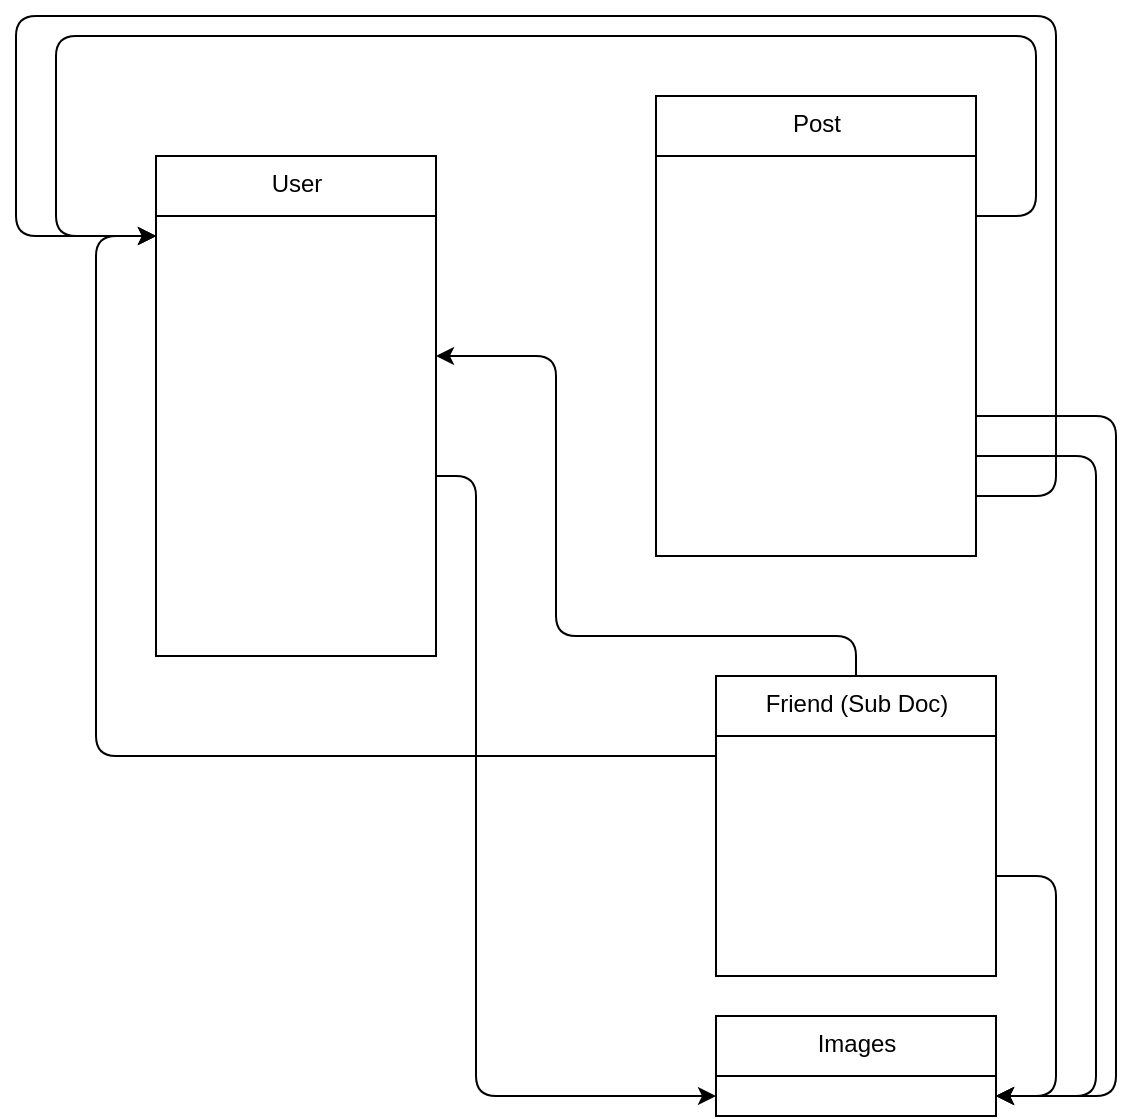 <mxfile>
    <diagram id="hG5b_Shiqk1ZeHrBUxI9" name="Page-1">
        <mxGraphModel dx="1475" dy="645" grid="1" gridSize="10" guides="1" tooltips="1" connect="1" arrows="1" fold="1" page="1" pageScale="1" pageWidth="850" pageHeight="1100" math="0" shadow="0">
            <root>
                <mxCell id="0"/>
                <mxCell id="1" parent="0"/>
                <mxCell id="2" value="User" style="swimlane;fontStyle=0;align=center;verticalAlign=top;childLayout=stackLayout;horizontal=1;startSize=30;horizontalStack=0;resizeParent=1;resizeParentMax=0;resizeLast=0;collapsible=0;marginBottom=0;html=1;" parent="1" vertex="1">
                    <mxGeometry x="200" y="90" width="140" height="250" as="geometry"/>
                </mxCell>
                <mxCell id="5" value="&lt;font color=&quot;#ffffff&quot;&gt;_id : String&lt;/font&gt;" style="text;html=1;strokeColor=none;fillColor=none;align=left;verticalAlign=middle;spacingLeft=4;spacingRight=4;overflow=hidden;rotatable=0;points=[[0,0.5],[1,0.5]];portConstraint=eastwest;fontColor=#808080;" parent="2" vertex="1">
                    <mxGeometry y="30" width="140" height="20" as="geometry"/>
                </mxCell>
                <mxCell id="11" value="firstName : String" style="text;html=1;strokeColor=none;fillColor=none;align=left;verticalAlign=middle;spacingLeft=4;spacingRight=4;overflow=hidden;rotatable=0;points=[[0,0.5],[1,0.5]];portConstraint=eastwest;fontColor=#FFFFFF;" parent="2" vertex="1">
                    <mxGeometry y="50" width="140" height="20" as="geometry"/>
                </mxCell>
                <mxCell id="12" value="lastName: String" style="text;html=1;strokeColor=none;fillColor=none;align=left;verticalAlign=middle;spacingLeft=4;spacingRight=4;overflow=hidden;rotatable=0;points=[[0,0.5],[1,0.5]];portConstraint=eastwest;fontColor=#FFFFFF;" parent="2" vertex="1">
                    <mxGeometry y="70" width="140" height="20" as="geometry"/>
                </mxCell>
                <mxCell id="13" value="friends: Array&amp;lt;Object&amp;gt;" style="text;html=1;strokeColor=none;fillColor=none;align=left;verticalAlign=middle;spacingLeft=4;spacingRight=4;overflow=hidden;rotatable=0;points=[[0,0.5],[1,0.5]];portConstraint=eastwest;fontColor=#FFFFFF;" parent="2" vertex="1">
                    <mxGeometry y="90" width="140" height="20" as="geometry"/>
                </mxCell>
                <mxCell id="14" value="email: String" style="text;html=1;strokeColor=none;fillColor=none;align=left;verticalAlign=middle;spacingLeft=4;spacingRight=4;overflow=hidden;rotatable=0;points=[[0,0.5],[1,0.5]];portConstraint=eastwest;fontColor=#FFFFFF;" parent="2" vertex="1">
                    <mxGeometry y="110" width="140" height="20" as="geometry"/>
                </mxCell>
                <mxCell id="15" value="password: String" style="text;html=1;strokeColor=none;fillColor=none;align=left;verticalAlign=middle;spacingLeft=4;spacingRight=4;overflow=hidden;rotatable=0;points=[[0,0.5],[1,0.5]];portConstraint=eastwest;fontColor=#FFFFFF;" parent="2" vertex="1">
                    <mxGeometry y="130" width="140" height="20" as="geometry"/>
                </mxCell>
                <mxCell id="16" value="picturePath: String Ref" style="text;html=1;strokeColor=none;fillColor=none;align=left;verticalAlign=middle;spacingLeft=4;spacingRight=4;overflow=hidden;rotatable=0;points=[[0,0.5],[1,0.5]];portConstraint=eastwest;fontColor=#FFFFFF;" parent="2" vertex="1">
                    <mxGeometry y="150" width="140" height="20" as="geometry"/>
                </mxCell>
                <mxCell id="17" value="location: String" style="text;html=1;strokeColor=none;fillColor=none;align=left;verticalAlign=middle;spacingLeft=4;spacingRight=4;overflow=hidden;rotatable=0;points=[[0,0.5],[1,0.5]];portConstraint=eastwest;fontColor=#FFFFFF;" parent="2" vertex="1">
                    <mxGeometry y="170" width="140" height="20" as="geometry"/>
                </mxCell>
                <mxCell id="18" value="occupation: String" style="text;html=1;strokeColor=none;fillColor=none;align=left;verticalAlign=middle;spacingLeft=4;spacingRight=4;overflow=hidden;rotatable=0;points=[[0,0.5],[1,0.5]];portConstraint=eastwest;fontColor=#FFFFFF;" parent="2" vertex="1">
                    <mxGeometry y="190" width="140" height="20" as="geometry"/>
                </mxCell>
                <mxCell id="19" value="viewedProfile: Number" style="text;html=1;strokeColor=none;fillColor=none;align=left;verticalAlign=middle;spacingLeft=4;spacingRight=4;overflow=hidden;rotatable=0;points=[[0,0.5],[1,0.5]];portConstraint=eastwest;fontColor=#FFFFFF;" parent="2" vertex="1">
                    <mxGeometry y="210" width="140" height="20" as="geometry"/>
                </mxCell>
                <mxCell id="20" value="impressions: Number" style="text;html=1;strokeColor=none;fillColor=none;align=left;verticalAlign=middle;spacingLeft=4;spacingRight=4;overflow=hidden;rotatable=0;points=[[0,0.5],[1,0.5]];portConstraint=eastwest;fontColor=#FFFFFF;" parent="2" vertex="1">
                    <mxGeometry y="230" width="140" height="20" as="geometry"/>
                </mxCell>
                <mxCell id="22" value="Post" style="swimlane;fontStyle=0;align=center;verticalAlign=top;childLayout=stackLayout;horizontal=1;startSize=30;horizontalStack=0;resizeParent=1;resizeParentMax=0;resizeLast=0;collapsible=0;marginBottom=0;html=1;" parent="1" vertex="1">
                    <mxGeometry x="450" y="60" width="160" height="230" as="geometry"/>
                </mxCell>
                <mxCell id="23" value="&lt;font color=&quot;#ffffff&quot;&gt;_id : String&lt;/font&gt;" style="text;html=1;strokeColor=none;fillColor=none;align=left;verticalAlign=middle;spacingLeft=4;spacingRight=4;overflow=hidden;rotatable=0;points=[[0,0.5],[1,0.5]];portConstraint=eastwest;fontColor=#808080;" parent="22" vertex="1">
                    <mxGeometry y="30" width="160" height="20" as="geometry"/>
                </mxCell>
                <mxCell id="35" value="userId: String Ref" style="text;html=1;strokeColor=none;fillColor=none;align=left;verticalAlign=middle;spacingLeft=4;spacingRight=4;overflow=hidden;rotatable=0;points=[[0,0.5],[1,0.5]];portConstraint=eastwest;fontColor=#FFFFFF;" parent="22" vertex="1">
                    <mxGeometry y="50" width="160" height="20" as="geometry"/>
                </mxCell>
                <mxCell id="24" value="firstName : String" style="text;html=1;strokeColor=none;fillColor=none;align=left;verticalAlign=middle;spacingLeft=4;spacingRight=4;overflow=hidden;rotatable=0;points=[[0,0.5],[1,0.5]];portConstraint=eastwest;fontColor=#FFFFFF;" parent="22" vertex="1">
                    <mxGeometry y="70" width="160" height="20" as="geometry"/>
                </mxCell>
                <mxCell id="25" value="lastName : String" style="text;html=1;strokeColor=none;fillColor=none;align=left;verticalAlign=middle;spacingLeft=4;spacingRight=4;overflow=hidden;rotatable=0;points=[[0,0.5],[1,0.5]];portConstraint=eastwest;fontColor=#FFFFFF;" parent="22" vertex="1">
                    <mxGeometry y="90" width="160" height="20" as="geometry"/>
                </mxCell>
                <mxCell id="30" value="location : String" style="text;html=1;strokeColor=none;fillColor=none;align=left;verticalAlign=middle;spacingLeft=4;spacingRight=4;overflow=hidden;rotatable=0;points=[[0,0.5],[1,0.5]];portConstraint=eastwest;fontColor=#FFFFFF;" parent="22" vertex="1">
                    <mxGeometry y="110" width="160" height="20" as="geometry"/>
                </mxCell>
                <mxCell id="38" value="description : String" style="text;html=1;strokeColor=none;fillColor=none;align=left;verticalAlign=middle;spacingLeft=4;spacingRight=4;overflow=hidden;rotatable=0;points=[[0,0.5],[1,0.5]];portConstraint=eastwest;fontColor=#FFFFFF;" parent="22" vertex="1">
                    <mxGeometry y="130" width="160" height="20" as="geometry"/>
                </mxCell>
                <mxCell id="29" value="userPicturePath : String Ref" style="text;html=1;strokeColor=none;fillColor=none;align=left;verticalAlign=middle;spacingLeft=4;spacingRight=4;overflow=hidden;rotatable=0;points=[[0,0.5],[1,0.5]];portConstraint=eastwest;fontColor=#FFFFFF;" parent="22" vertex="1">
                    <mxGeometry y="150" width="160" height="20" as="geometry"/>
                </mxCell>
                <mxCell id="37" value="picturePath : String Ref" style="text;html=1;strokeColor=none;fillColor=none;align=left;verticalAlign=middle;spacingLeft=4;spacingRight=4;overflow=hidden;rotatable=0;points=[[0,0.5],[1,0.5]];portConstraint=eastwest;fontColor=#FFFFFF;" parent="22" vertex="1">
                    <mxGeometry y="170" width="160" height="20" as="geometry"/>
                </mxCell>
                <mxCell id="31" value="likes : Object&amp;lt;String Ref&amp;gt;" style="text;html=1;strokeColor=none;fillColor=none;align=left;verticalAlign=middle;spacingLeft=4;spacingRight=4;overflow=hidden;rotatable=0;points=[[0,0.5],[1,0.5]];portConstraint=eastwest;fontColor=#FFFFFF;" parent="22" vertex="1">
                    <mxGeometry y="190" width="160" height="20" as="geometry"/>
                </mxCell>
                <mxCell id="32" value="comments : Array&amp;lt;String&amp;gt;" style="text;html=1;strokeColor=none;fillColor=none;align=left;verticalAlign=middle;spacingLeft=4;spacingRight=4;overflow=hidden;rotatable=0;points=[[0,0.5],[1,0.5]];portConstraint=eastwest;fontColor=#FFFFFF;" parent="22" vertex="1">
                    <mxGeometry y="210" width="160" height="20" as="geometry"/>
                </mxCell>
                <mxCell id="60" style="edgeStyle=none;html=1;exitX=0.5;exitY=0;exitDx=0;exitDy=0;entryX=1;entryY=0.5;entryDx=0;entryDy=0;" parent="1" source="39" target="13" edge="1">
                    <mxGeometry relative="1" as="geometry">
                        <Array as="points">
                            <mxPoint x="550" y="330"/>
                            <mxPoint x="400" y="330"/>
                            <mxPoint x="400" y="250"/>
                            <mxPoint x="400" y="190"/>
                        </Array>
                    </mxGeometry>
                </mxCell>
                <mxCell id="39" value="Friend (Sub Doc)" style="swimlane;fontStyle=0;align=center;verticalAlign=top;childLayout=stackLayout;horizontal=1;startSize=30;horizontalStack=0;resizeParent=1;resizeParentMax=0;resizeLast=0;collapsible=0;marginBottom=0;html=1;" parent="1" vertex="1">
                    <mxGeometry x="480" y="350" width="140" height="150" as="geometry"/>
                </mxCell>
                <mxCell id="40" value="&lt;font color=&quot;#ffffff&quot;&gt;_id : String&lt;/font&gt;" style="text;html=1;strokeColor=none;fillColor=none;align=left;verticalAlign=middle;spacingLeft=4;spacingRight=4;overflow=hidden;rotatable=0;points=[[0,0.5],[1,0.5]];portConstraint=eastwest;fontColor=#808080;" parent="39" vertex="1">
                    <mxGeometry y="30" width="140" height="20" as="geometry"/>
                </mxCell>
                <mxCell id="41" value="firstName : String" style="text;html=1;strokeColor=none;fillColor=none;align=left;verticalAlign=middle;spacingLeft=4;spacingRight=4;overflow=hidden;rotatable=0;points=[[0,0.5],[1,0.5]];portConstraint=eastwest;fontColor=#FFFFFF;" parent="39" vertex="1">
                    <mxGeometry y="50" width="140" height="20" as="geometry"/>
                </mxCell>
                <mxCell id="42" value="lastName: String" style="text;html=1;strokeColor=none;fillColor=none;align=left;verticalAlign=middle;spacingLeft=4;spacingRight=4;overflow=hidden;rotatable=0;points=[[0,0.5],[1,0.5]];portConstraint=eastwest;fontColor=#FFFFFF;" parent="39" vertex="1">
                    <mxGeometry y="70" width="140" height="20" as="geometry"/>
                </mxCell>
                <mxCell id="46" value="picturePath: String Ref" style="text;html=1;strokeColor=none;fillColor=none;align=left;verticalAlign=middle;spacingLeft=4;spacingRight=4;overflow=hidden;rotatable=0;points=[[0,0.5],[1,0.5]];portConstraint=eastwest;fontColor=#FFFFFF;" parent="39" vertex="1">
                    <mxGeometry y="90" width="140" height="20" as="geometry"/>
                </mxCell>
                <mxCell id="48" value="occupation: String" style="text;html=1;strokeColor=none;fillColor=none;align=left;verticalAlign=middle;spacingLeft=4;spacingRight=4;overflow=hidden;rotatable=0;points=[[0,0.5],[1,0.5]];portConstraint=eastwest;fontColor=#FFFFFF;" parent="39" vertex="1">
                    <mxGeometry y="110" width="140" height="20" as="geometry"/>
                </mxCell>
                <mxCell id="47" value="location: String" style="text;html=1;strokeColor=none;fillColor=none;align=left;verticalAlign=middle;spacingLeft=4;spacingRight=4;overflow=hidden;rotatable=0;points=[[0,0.5],[1,0.5]];portConstraint=eastwest;fontColor=#FFFFFF;" parent="39" vertex="1">
                    <mxGeometry y="130" width="140" height="20" as="geometry"/>
                </mxCell>
                <mxCell id="53" value="Images" style="swimlane;fontStyle=0;align=center;verticalAlign=top;childLayout=stackLayout;horizontal=1;startSize=30;horizontalStack=0;resizeParent=1;resizeParentMax=0;resizeLast=0;collapsible=0;marginBottom=0;html=1;" parent="1" vertex="1">
                    <mxGeometry x="480" y="520" width="140" height="50" as="geometry"/>
                </mxCell>
                <mxCell id="54" value="&lt;font color=&quot;#ffffff&quot;&gt;path&lt;/font&gt;" style="text;html=1;strokeColor=none;fillColor=none;align=left;verticalAlign=middle;spacingLeft=4;spacingRight=4;overflow=hidden;rotatable=0;points=[[0,0.5],[1,0.5]];portConstraint=eastwest;fontColor=#808080;" parent="53" vertex="1">
                    <mxGeometry y="30" width="140" height="20" as="geometry"/>
                </mxCell>
                <mxCell id="62" style="edgeStyle=none;html=1;exitX=1;exitY=0.5;exitDx=0;exitDy=0;entryX=0;entryY=0.5;entryDx=0;entryDy=0;" edge="1" parent="1" source="16" target="54">
                    <mxGeometry relative="1" as="geometry">
                        <Array as="points">
                            <mxPoint x="360" y="250"/>
                            <mxPoint x="360" y="560"/>
                        </Array>
                    </mxGeometry>
                </mxCell>
                <mxCell id="63" style="edgeStyle=none;html=1;exitX=1;exitY=0.5;exitDx=0;exitDy=0;entryX=1;entryY=0.5;entryDx=0;entryDy=0;" edge="1" parent="1" source="46" target="54">
                    <mxGeometry relative="1" as="geometry">
                        <mxPoint x="670" y="450" as="targetPoint"/>
                        <Array as="points">
                            <mxPoint x="650" y="450"/>
                            <mxPoint x="650" y="560"/>
                        </Array>
                    </mxGeometry>
                </mxCell>
                <mxCell id="64" style="edgeStyle=none;html=1;exitX=1;exitY=0.5;exitDx=0;exitDy=0;entryX=1;entryY=0.5;entryDx=0;entryDy=0;" edge="1" parent="1" source="37" target="54">
                    <mxGeometry relative="1" as="geometry">
                        <Array as="points">
                            <mxPoint x="670" y="240"/>
                            <mxPoint x="670" y="560"/>
                        </Array>
                    </mxGeometry>
                </mxCell>
                <mxCell id="65" style="edgeStyle=none;html=1;exitX=1;exitY=0.5;exitDx=0;exitDy=0;" edge="1" parent="1" source="29">
                    <mxGeometry relative="1" as="geometry">
                        <mxPoint x="620" y="560" as="targetPoint"/>
                        <Array as="points">
                            <mxPoint x="680" y="220"/>
                            <mxPoint x="680" y="560"/>
                        </Array>
                    </mxGeometry>
                </mxCell>
                <mxCell id="66" style="edgeStyle=none;html=1;exitX=1;exitY=0.5;exitDx=0;exitDy=0;entryX=0;entryY=0.5;entryDx=0;entryDy=0;" edge="1" parent="1" source="35" target="5">
                    <mxGeometry relative="1" as="geometry">
                        <Array as="points">
                            <mxPoint x="640" y="120"/>
                            <mxPoint x="640" y="30"/>
                            <mxPoint x="150" y="30"/>
                            <mxPoint x="150" y="130"/>
                        </Array>
                    </mxGeometry>
                </mxCell>
                <mxCell id="67" style="edgeStyle=none;html=1;exitX=1;exitY=0.5;exitDx=0;exitDy=0;" edge="1" parent="1" source="31">
                    <mxGeometry relative="1" as="geometry">
                        <mxPoint x="200" y="130" as="targetPoint"/>
                        <Array as="points">
                            <mxPoint x="650" y="260"/>
                            <mxPoint x="650" y="20"/>
                            <mxPoint x="130" y="20"/>
                            <mxPoint x="130" y="130"/>
                        </Array>
                    </mxGeometry>
                </mxCell>
                <mxCell id="68" style="edgeStyle=none;html=1;exitX=0;exitY=0.5;exitDx=0;exitDy=0;entryX=0;entryY=0.5;entryDx=0;entryDy=0;" edge="1" parent="1" source="40" target="5">
                    <mxGeometry relative="1" as="geometry">
                        <Array as="points">
                            <mxPoint x="170" y="390"/>
                            <mxPoint x="170" y="130"/>
                        </Array>
                    </mxGeometry>
                </mxCell>
            </root>
        </mxGraphModel>
    </diagram>
</mxfile>